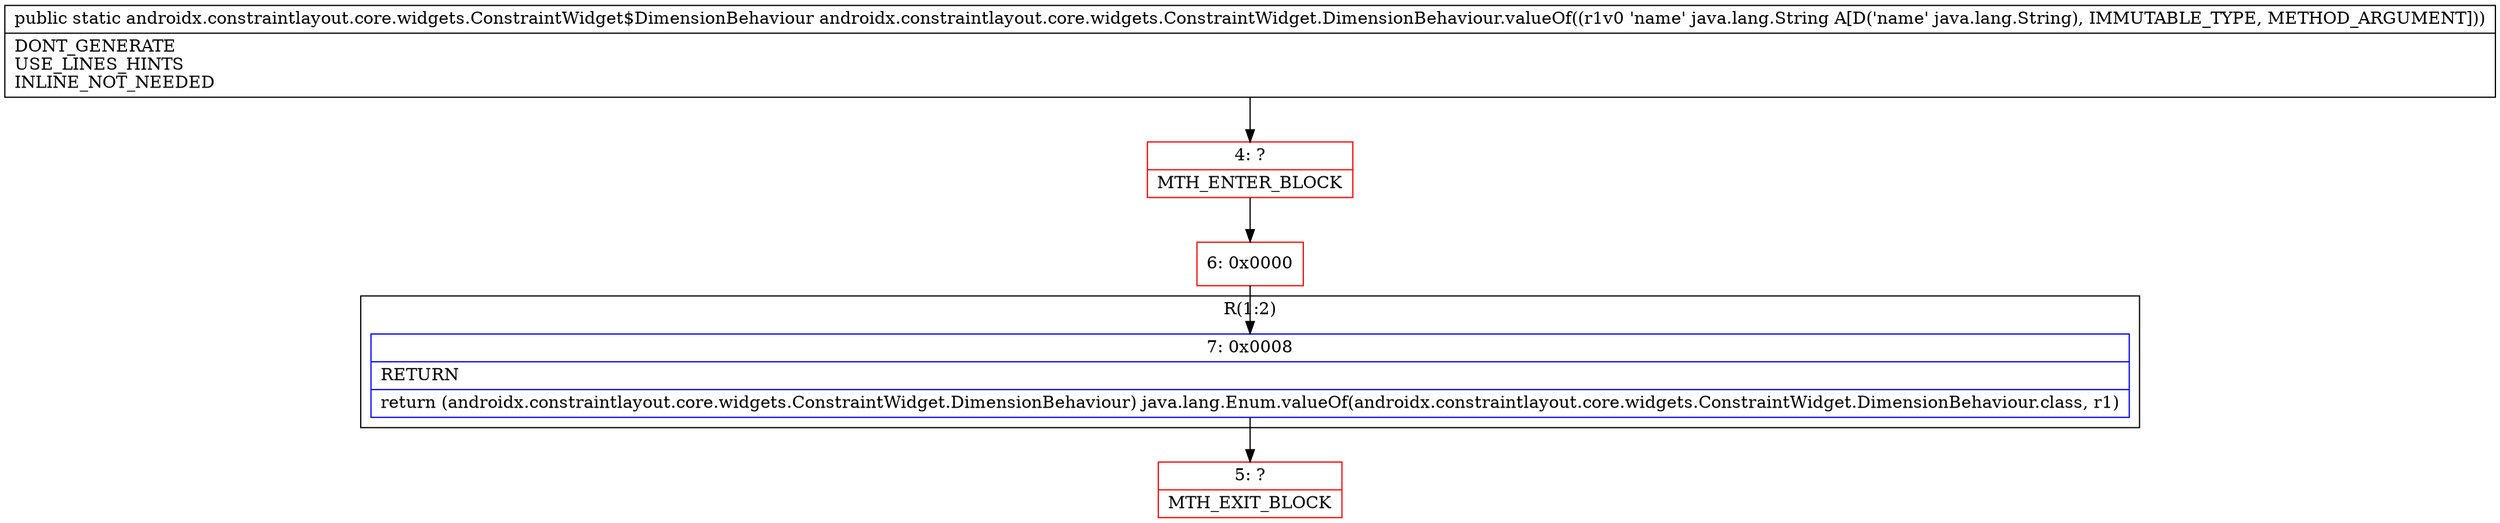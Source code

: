 digraph "CFG forandroidx.constraintlayout.core.widgets.ConstraintWidget.DimensionBehaviour.valueOf(Ljava\/lang\/String;)Landroidx\/constraintlayout\/core\/widgets\/ConstraintWidget$DimensionBehaviour;" {
subgraph cluster_Region_844773747 {
label = "R(1:2)";
node [shape=record,color=blue];
Node_7 [shape=record,label="{7\:\ 0x0008|RETURN\l|return (androidx.constraintlayout.core.widgets.ConstraintWidget.DimensionBehaviour) java.lang.Enum.valueOf(androidx.constraintlayout.core.widgets.ConstraintWidget.DimensionBehaviour.class, r1)\l}"];
}
Node_4 [shape=record,color=red,label="{4\:\ ?|MTH_ENTER_BLOCK\l}"];
Node_6 [shape=record,color=red,label="{6\:\ 0x0000}"];
Node_5 [shape=record,color=red,label="{5\:\ ?|MTH_EXIT_BLOCK\l}"];
MethodNode[shape=record,label="{public static androidx.constraintlayout.core.widgets.ConstraintWidget$DimensionBehaviour androidx.constraintlayout.core.widgets.ConstraintWidget.DimensionBehaviour.valueOf((r1v0 'name' java.lang.String A[D('name' java.lang.String), IMMUTABLE_TYPE, METHOD_ARGUMENT]))  | DONT_GENERATE\lUSE_LINES_HINTS\lINLINE_NOT_NEEDED\l}"];
MethodNode -> Node_4;Node_7 -> Node_5;
Node_4 -> Node_6;
Node_6 -> Node_7;
}

